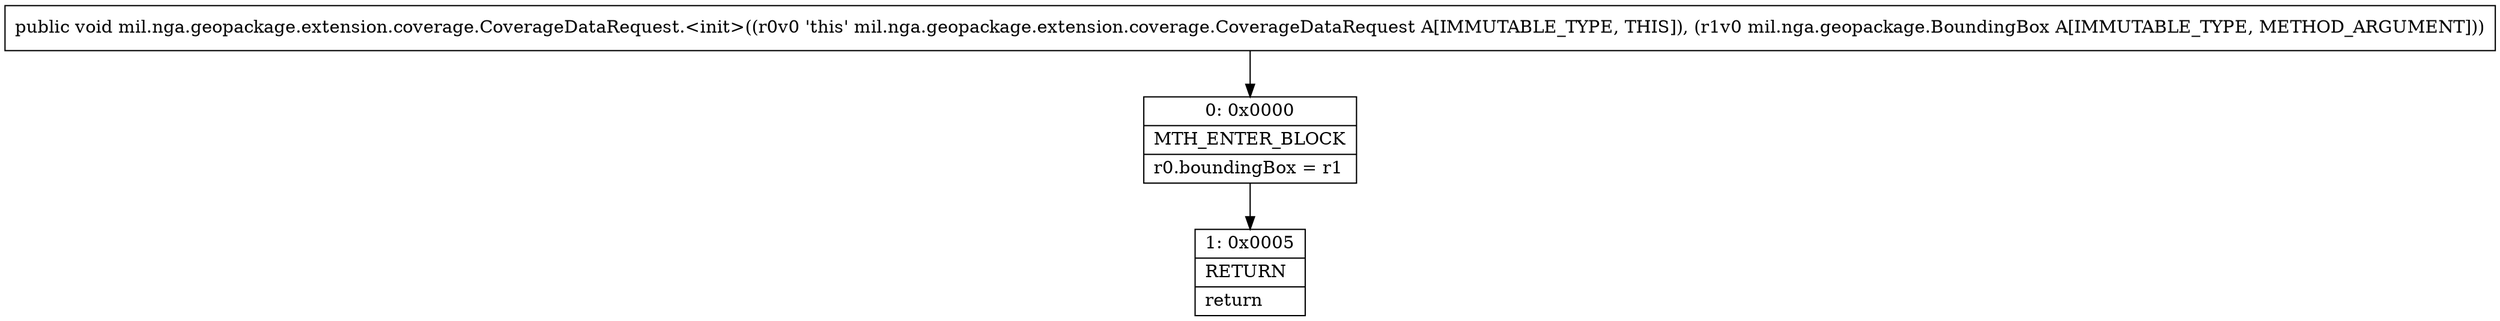 digraph "CFG formil.nga.geopackage.extension.coverage.CoverageDataRequest.\<init\>(Lmil\/nga\/geopackage\/BoundingBox;)V" {
Node_0 [shape=record,label="{0\:\ 0x0000|MTH_ENTER_BLOCK\l|r0.boundingBox = r1\l}"];
Node_1 [shape=record,label="{1\:\ 0x0005|RETURN\l|return\l}"];
MethodNode[shape=record,label="{public void mil.nga.geopackage.extension.coverage.CoverageDataRequest.\<init\>((r0v0 'this' mil.nga.geopackage.extension.coverage.CoverageDataRequest A[IMMUTABLE_TYPE, THIS]), (r1v0 mil.nga.geopackage.BoundingBox A[IMMUTABLE_TYPE, METHOD_ARGUMENT])) }"];
MethodNode -> Node_0;
Node_0 -> Node_1;
}

